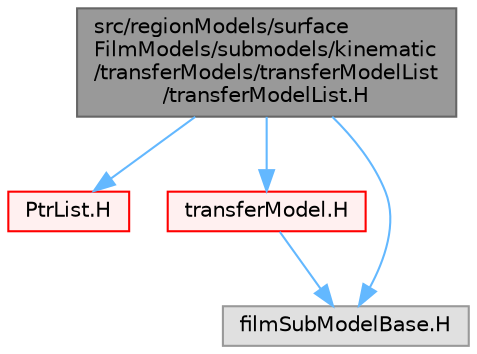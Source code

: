 digraph "src/regionModels/surfaceFilmModels/submodels/kinematic/transferModels/transferModelList/transferModelList.H"
{
 // LATEX_PDF_SIZE
  bgcolor="transparent";
  edge [fontname=Helvetica,fontsize=10,labelfontname=Helvetica,labelfontsize=10];
  node [fontname=Helvetica,fontsize=10,shape=box,height=0.2,width=0.4];
  Node1 [id="Node000001",label="src/regionModels/surface\lFilmModels/submodels/kinematic\l/transferModels/transferModelList\l/transferModelList.H",height=0.2,width=0.4,color="gray40", fillcolor="grey60", style="filled", fontcolor="black",tooltip=" "];
  Node1 -> Node2 [id="edge1_Node000001_Node000002",color="steelblue1",style="solid",tooltip=" "];
  Node2 [id="Node000002",label="PtrList.H",height=0.2,width=0.4,color="red", fillcolor="#FFF0F0", style="filled",URL="$PtrList_8H.html",tooltip=" "];
  Node1 -> Node99 [id="edge2_Node000001_Node000099",color="steelblue1",style="solid",tooltip=" "];
  Node99 [id="Node000099",label="transferModel.H",height=0.2,width=0.4,color="red", fillcolor="#FFF0F0", style="filled",URL="$transferModel_8H.html",tooltip=" "];
  Node99 -> Node100 [id="edge3_Node000099_Node000100",color="steelblue1",style="solid",tooltip=" "];
  Node100 [id="Node000100",label="filmSubModelBase.H",height=0.2,width=0.4,color="grey60", fillcolor="#E0E0E0", style="filled",tooltip=" "];
  Node1 -> Node100 [id="edge4_Node000001_Node000100",color="steelblue1",style="solid",tooltip=" "];
}
